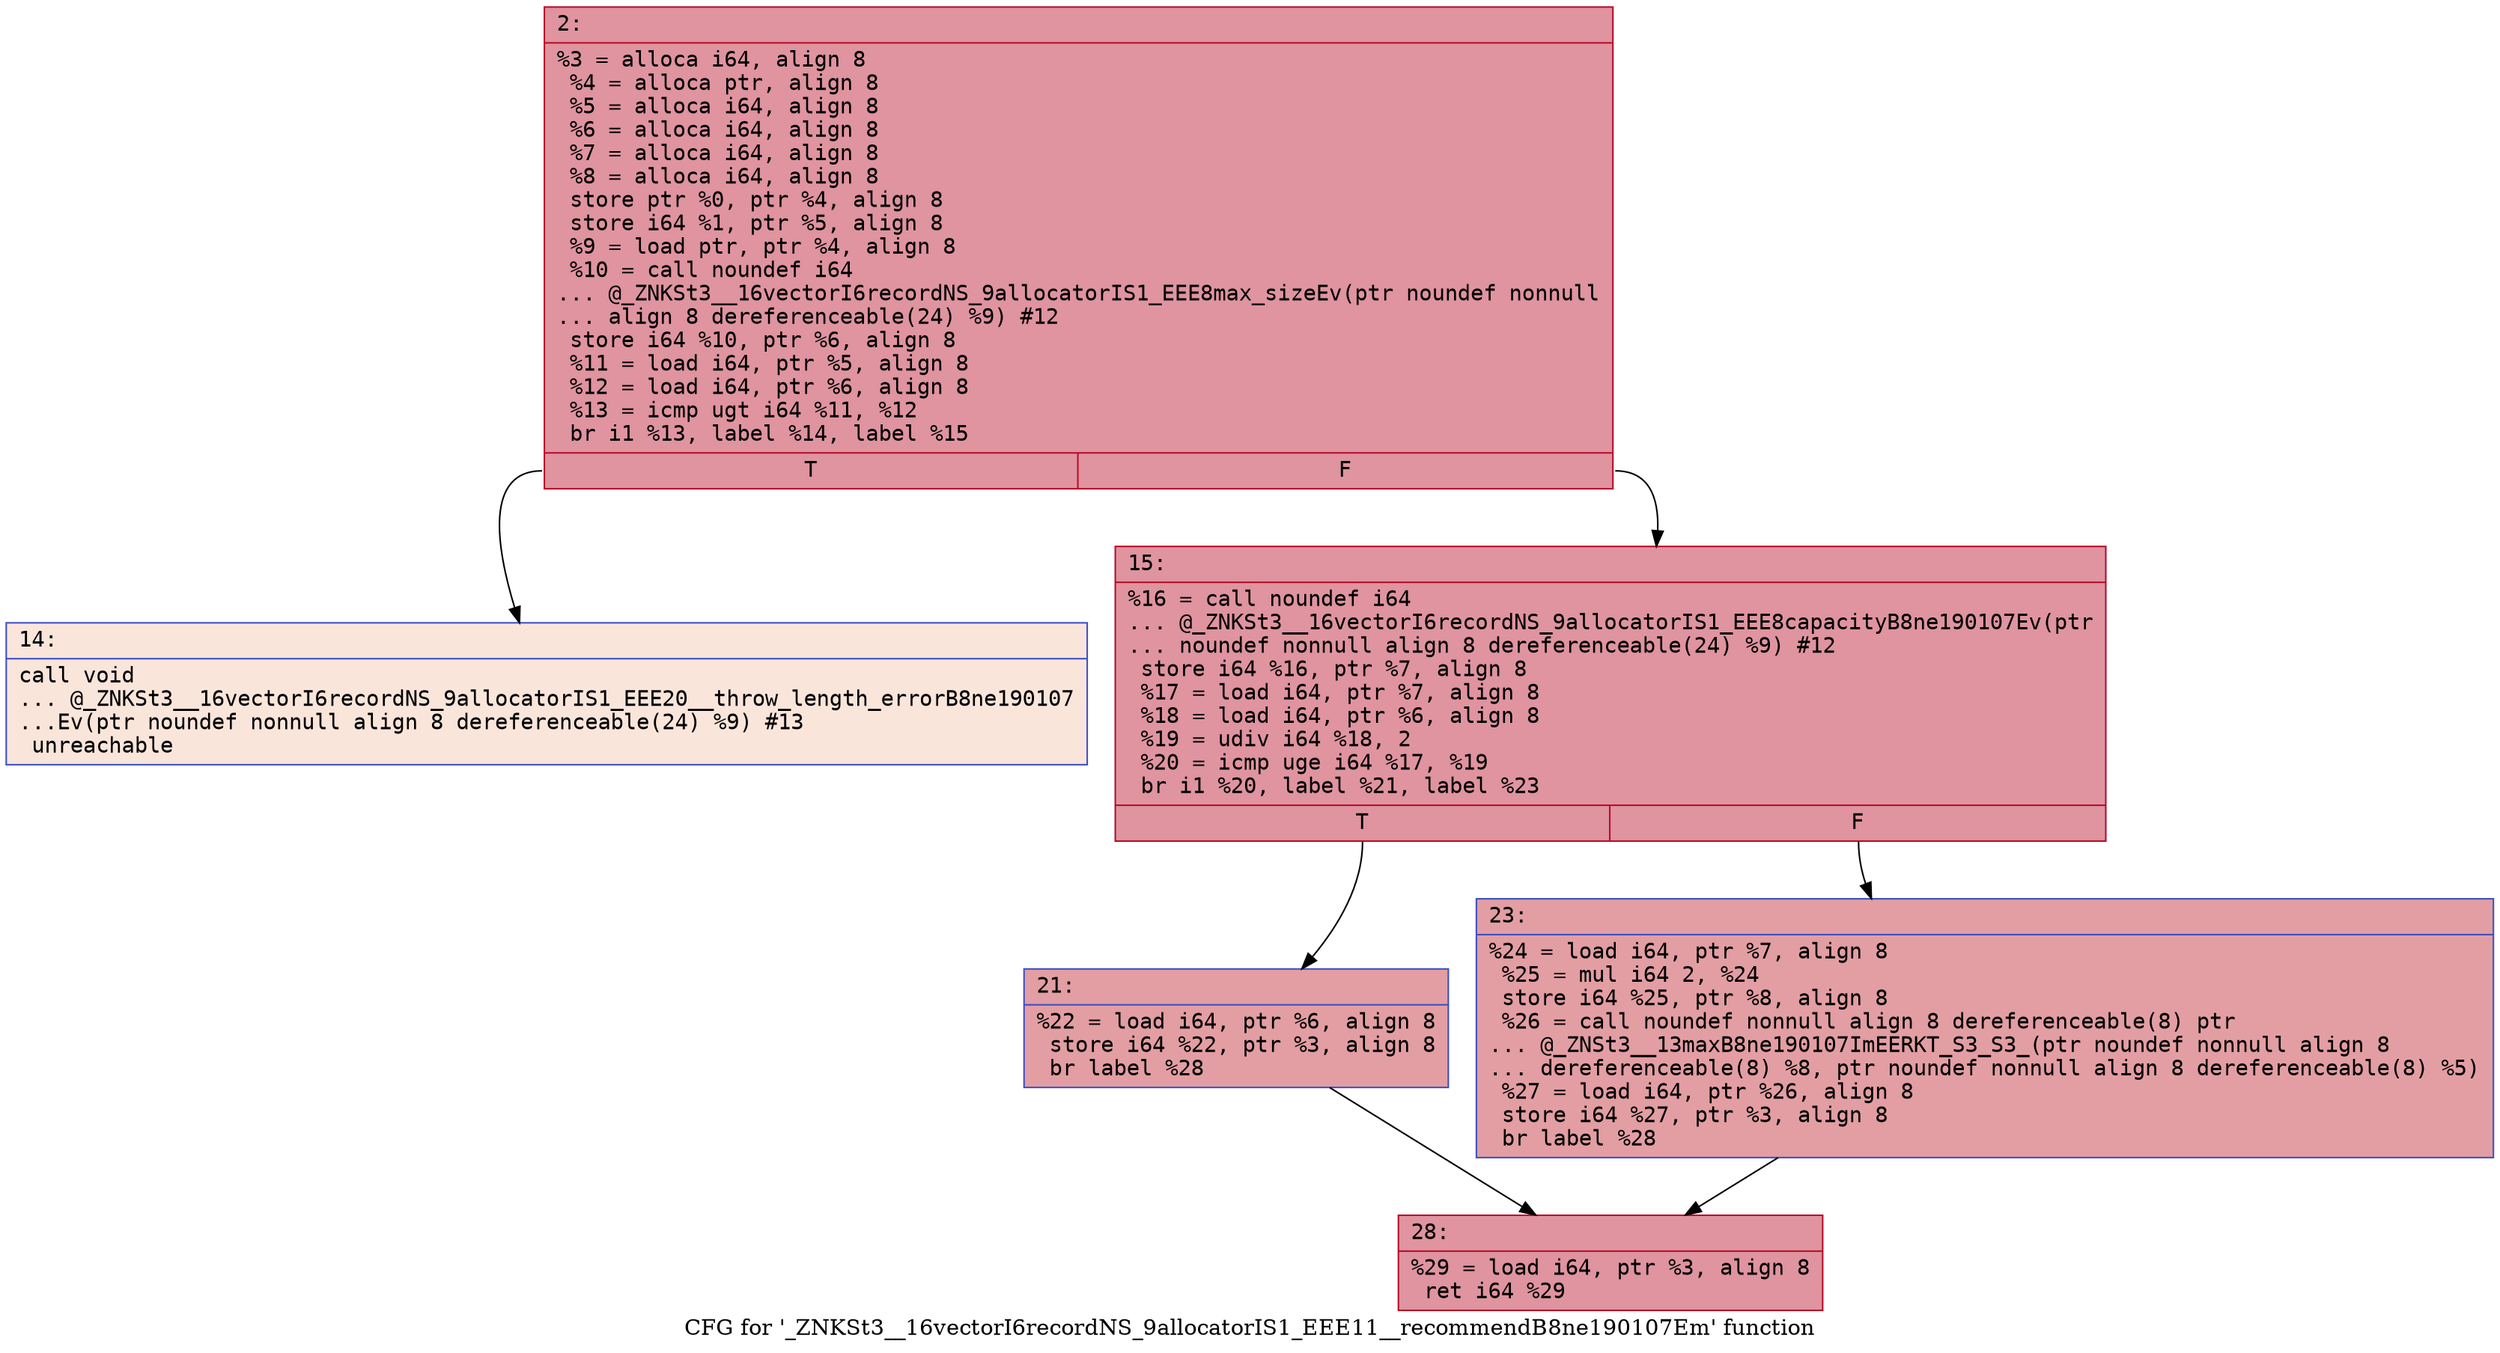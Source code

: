 digraph "CFG for '_ZNKSt3__16vectorI6recordNS_9allocatorIS1_EEE11__recommendB8ne190107Em' function" {
	label="CFG for '_ZNKSt3__16vectorI6recordNS_9allocatorIS1_EEE11__recommendB8ne190107Em' function";

	Node0x600001763340 [shape=record,color="#b70d28ff", style=filled, fillcolor="#b70d2870" fontname="Courier",label="{2:\l|  %3 = alloca i64, align 8\l  %4 = alloca ptr, align 8\l  %5 = alloca i64, align 8\l  %6 = alloca i64, align 8\l  %7 = alloca i64, align 8\l  %8 = alloca i64, align 8\l  store ptr %0, ptr %4, align 8\l  store i64 %1, ptr %5, align 8\l  %9 = load ptr, ptr %4, align 8\l  %10 = call noundef i64\l... @_ZNKSt3__16vectorI6recordNS_9allocatorIS1_EEE8max_sizeEv(ptr noundef nonnull\l... align 8 dereferenceable(24) %9) #12\l  store i64 %10, ptr %6, align 8\l  %11 = load i64, ptr %5, align 8\l  %12 = load i64, ptr %6, align 8\l  %13 = icmp ugt i64 %11, %12\l  br i1 %13, label %14, label %15\l|{<s0>T|<s1>F}}"];
	Node0x600001763340:s0 -> Node0x600001763390[tooltip="2 -> 14\nProbability 0.00%" ];
	Node0x600001763340:s1 -> Node0x6000017633e0[tooltip="2 -> 15\nProbability 100.00%" ];
	Node0x600001763390 [shape=record,color="#3d50c3ff", style=filled, fillcolor="#f4c5ad70" fontname="Courier",label="{14:\l|  call void\l... @_ZNKSt3__16vectorI6recordNS_9allocatorIS1_EEE20__throw_length_errorB8ne190107\l...Ev(ptr noundef nonnull align 8 dereferenceable(24) %9) #13\l  unreachable\l}"];
	Node0x6000017633e0 [shape=record,color="#b70d28ff", style=filled, fillcolor="#b70d2870" fontname="Courier",label="{15:\l|  %16 = call noundef i64\l... @_ZNKSt3__16vectorI6recordNS_9allocatorIS1_EEE8capacityB8ne190107Ev(ptr\l... noundef nonnull align 8 dereferenceable(24) %9) #12\l  store i64 %16, ptr %7, align 8\l  %17 = load i64, ptr %7, align 8\l  %18 = load i64, ptr %6, align 8\l  %19 = udiv i64 %18, 2\l  %20 = icmp uge i64 %17, %19\l  br i1 %20, label %21, label %23\l|{<s0>T|<s1>F}}"];
	Node0x6000017633e0:s0 -> Node0x600001763430[tooltip="15 -> 21\nProbability 50.00%" ];
	Node0x6000017633e0:s1 -> Node0x600001763480[tooltip="15 -> 23\nProbability 50.00%" ];
	Node0x600001763430 [shape=record,color="#3d50c3ff", style=filled, fillcolor="#be242e70" fontname="Courier",label="{21:\l|  %22 = load i64, ptr %6, align 8\l  store i64 %22, ptr %3, align 8\l  br label %28\l}"];
	Node0x600001763430 -> Node0x6000017634d0[tooltip="21 -> 28\nProbability 100.00%" ];
	Node0x600001763480 [shape=record,color="#3d50c3ff", style=filled, fillcolor="#be242e70" fontname="Courier",label="{23:\l|  %24 = load i64, ptr %7, align 8\l  %25 = mul i64 2, %24\l  store i64 %25, ptr %8, align 8\l  %26 = call noundef nonnull align 8 dereferenceable(8) ptr\l... @_ZNSt3__13maxB8ne190107ImEERKT_S3_S3_(ptr noundef nonnull align 8\l... dereferenceable(8) %8, ptr noundef nonnull align 8 dereferenceable(8) %5)\l  %27 = load i64, ptr %26, align 8\l  store i64 %27, ptr %3, align 8\l  br label %28\l}"];
	Node0x600001763480 -> Node0x6000017634d0[tooltip="23 -> 28\nProbability 100.00%" ];
	Node0x6000017634d0 [shape=record,color="#b70d28ff", style=filled, fillcolor="#b70d2870" fontname="Courier",label="{28:\l|  %29 = load i64, ptr %3, align 8\l  ret i64 %29\l}"];
}
